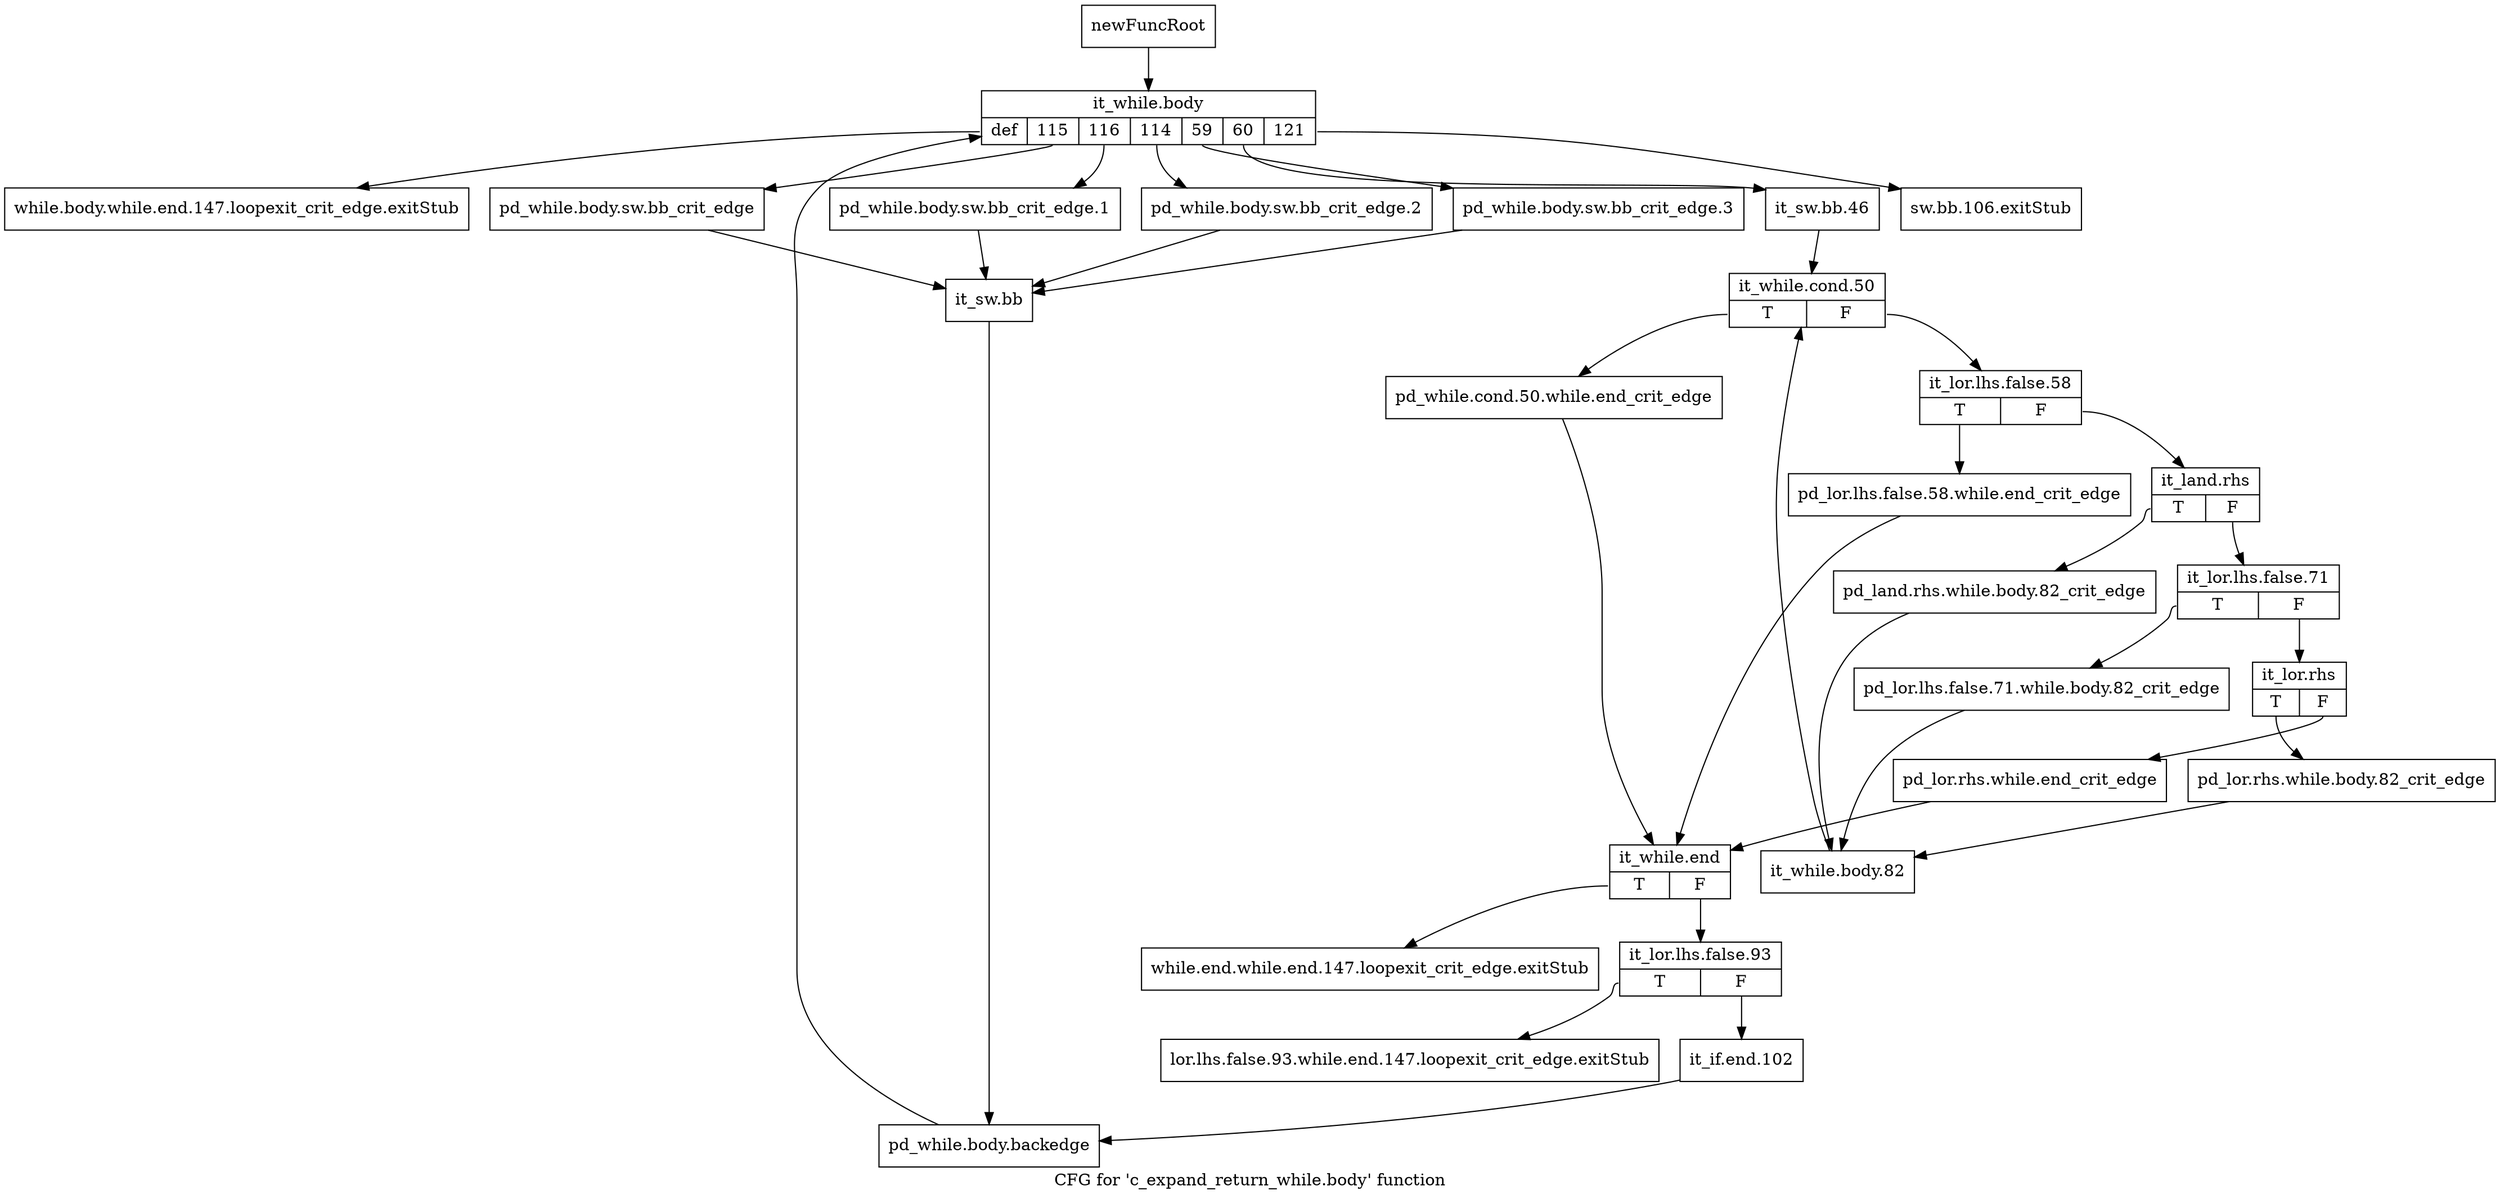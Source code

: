 digraph "CFG for 'c_expand_return_while.body' function" {
	label="CFG for 'c_expand_return_while.body' function";

	Node0xa0b32a0 [shape=record,label="{newFuncRoot}"];
	Node0xa0b32a0 -> Node0xa0b3430;
	Node0xa0b32f0 [shape=record,label="{while.body.while.end.147.loopexit_crit_edge.exitStub}"];
	Node0xa0b3340 [shape=record,label="{sw.bb.106.exitStub}"];
	Node0xa0b3390 [shape=record,label="{while.end.while.end.147.loopexit_crit_edge.exitStub}"];
	Node0xa0b33e0 [shape=record,label="{lor.lhs.false.93.while.end.147.loopexit_crit_edge.exitStub}"];
	Node0xa0b3430 [shape=record,label="{it_while.body|{<s0>def|<s1>115|<s2>116|<s3>114|<s4>59|<s5>60|<s6>121}}"];
	Node0xa0b3430:s0 -> Node0xa0b32f0;
	Node0xa0b3430:s1 -> Node0xa0b3a70;
	Node0xa0b3430:s2 -> Node0xa0b3a20;
	Node0xa0b3430:s3 -> Node0xa0b39d0;
	Node0xa0b3430:s4 -> Node0xa0b3980;
	Node0xa0b3430:s5 -> Node0xa0b3480;
	Node0xa0b3430:s6 -> Node0xa0b3340;
	Node0xa0b3480 [shape=record,label="{it_sw.bb.46}"];
	Node0xa0b3480 -> Node0xa0b34d0;
	Node0xa0b34d0 [shape=record,label="{it_while.cond.50|{<s0>T|<s1>F}}"];
	Node0xa0b34d0:s0 -> Node0xa0b3840;
	Node0xa0b34d0:s1 -> Node0xa0b3520;
	Node0xa0b3520 [shape=record,label="{it_lor.lhs.false.58|{<s0>T|<s1>F}}"];
	Node0xa0b3520:s0 -> Node0xa0b37f0;
	Node0xa0b3520:s1 -> Node0xa0b3570;
	Node0xa0b3570 [shape=record,label="{it_land.rhs|{<s0>T|<s1>F}}"];
	Node0xa0b3570:s0 -> Node0xa0b3750;
	Node0xa0b3570:s1 -> Node0xa0b35c0;
	Node0xa0b35c0 [shape=record,label="{it_lor.lhs.false.71|{<s0>T|<s1>F}}"];
	Node0xa0b35c0:s0 -> Node0xa0b3700;
	Node0xa0b35c0:s1 -> Node0xa0b3610;
	Node0xa0b3610 [shape=record,label="{it_lor.rhs|{<s0>T|<s1>F}}"];
	Node0xa0b3610:s0 -> Node0xa0b36b0;
	Node0xa0b3610:s1 -> Node0xa0b3660;
	Node0xa0b3660 [shape=record,label="{pd_lor.rhs.while.end_crit_edge}"];
	Node0xa0b3660 -> Node0xa0b3890;
	Node0xa0b36b0 [shape=record,label="{pd_lor.rhs.while.body.82_crit_edge}"];
	Node0xa0b36b0 -> Node0xa0b37a0;
	Node0xa0b3700 [shape=record,label="{pd_lor.lhs.false.71.while.body.82_crit_edge}"];
	Node0xa0b3700 -> Node0xa0b37a0;
	Node0xa0b3750 [shape=record,label="{pd_land.rhs.while.body.82_crit_edge}"];
	Node0xa0b3750 -> Node0xa0b37a0;
	Node0xa0b37a0 [shape=record,label="{it_while.body.82}"];
	Node0xa0b37a0 -> Node0xa0b34d0;
	Node0xa0b37f0 [shape=record,label="{pd_lor.lhs.false.58.while.end_crit_edge}"];
	Node0xa0b37f0 -> Node0xa0b3890;
	Node0xa0b3840 [shape=record,label="{pd_while.cond.50.while.end_crit_edge}"];
	Node0xa0b3840 -> Node0xa0b3890;
	Node0xa0b3890 [shape=record,label="{it_while.end|{<s0>T|<s1>F}}"];
	Node0xa0b3890:s0 -> Node0xa0b3390;
	Node0xa0b3890:s1 -> Node0xa0b38e0;
	Node0xa0b38e0 [shape=record,label="{it_lor.lhs.false.93|{<s0>T|<s1>F}}"];
	Node0xa0b38e0:s0 -> Node0xa0b33e0;
	Node0xa0b38e0:s1 -> Node0xa0b3930;
	Node0xa0b3930 [shape=record,label="{it_if.end.102}"];
	Node0xa0b3930 -> Node0xa0b3b10;
	Node0xa0b3980 [shape=record,label="{pd_while.body.sw.bb_crit_edge.3}"];
	Node0xa0b3980 -> Node0xa0b3ac0;
	Node0xa0b39d0 [shape=record,label="{pd_while.body.sw.bb_crit_edge.2}"];
	Node0xa0b39d0 -> Node0xa0b3ac0;
	Node0xa0b3a20 [shape=record,label="{pd_while.body.sw.bb_crit_edge.1}"];
	Node0xa0b3a20 -> Node0xa0b3ac0;
	Node0xa0b3a70 [shape=record,label="{pd_while.body.sw.bb_crit_edge}"];
	Node0xa0b3a70 -> Node0xa0b3ac0;
	Node0xa0b3ac0 [shape=record,label="{it_sw.bb}"];
	Node0xa0b3ac0 -> Node0xa0b3b10;
	Node0xa0b3b10 [shape=record,label="{pd_while.body.backedge}"];
	Node0xa0b3b10 -> Node0xa0b3430;
}
